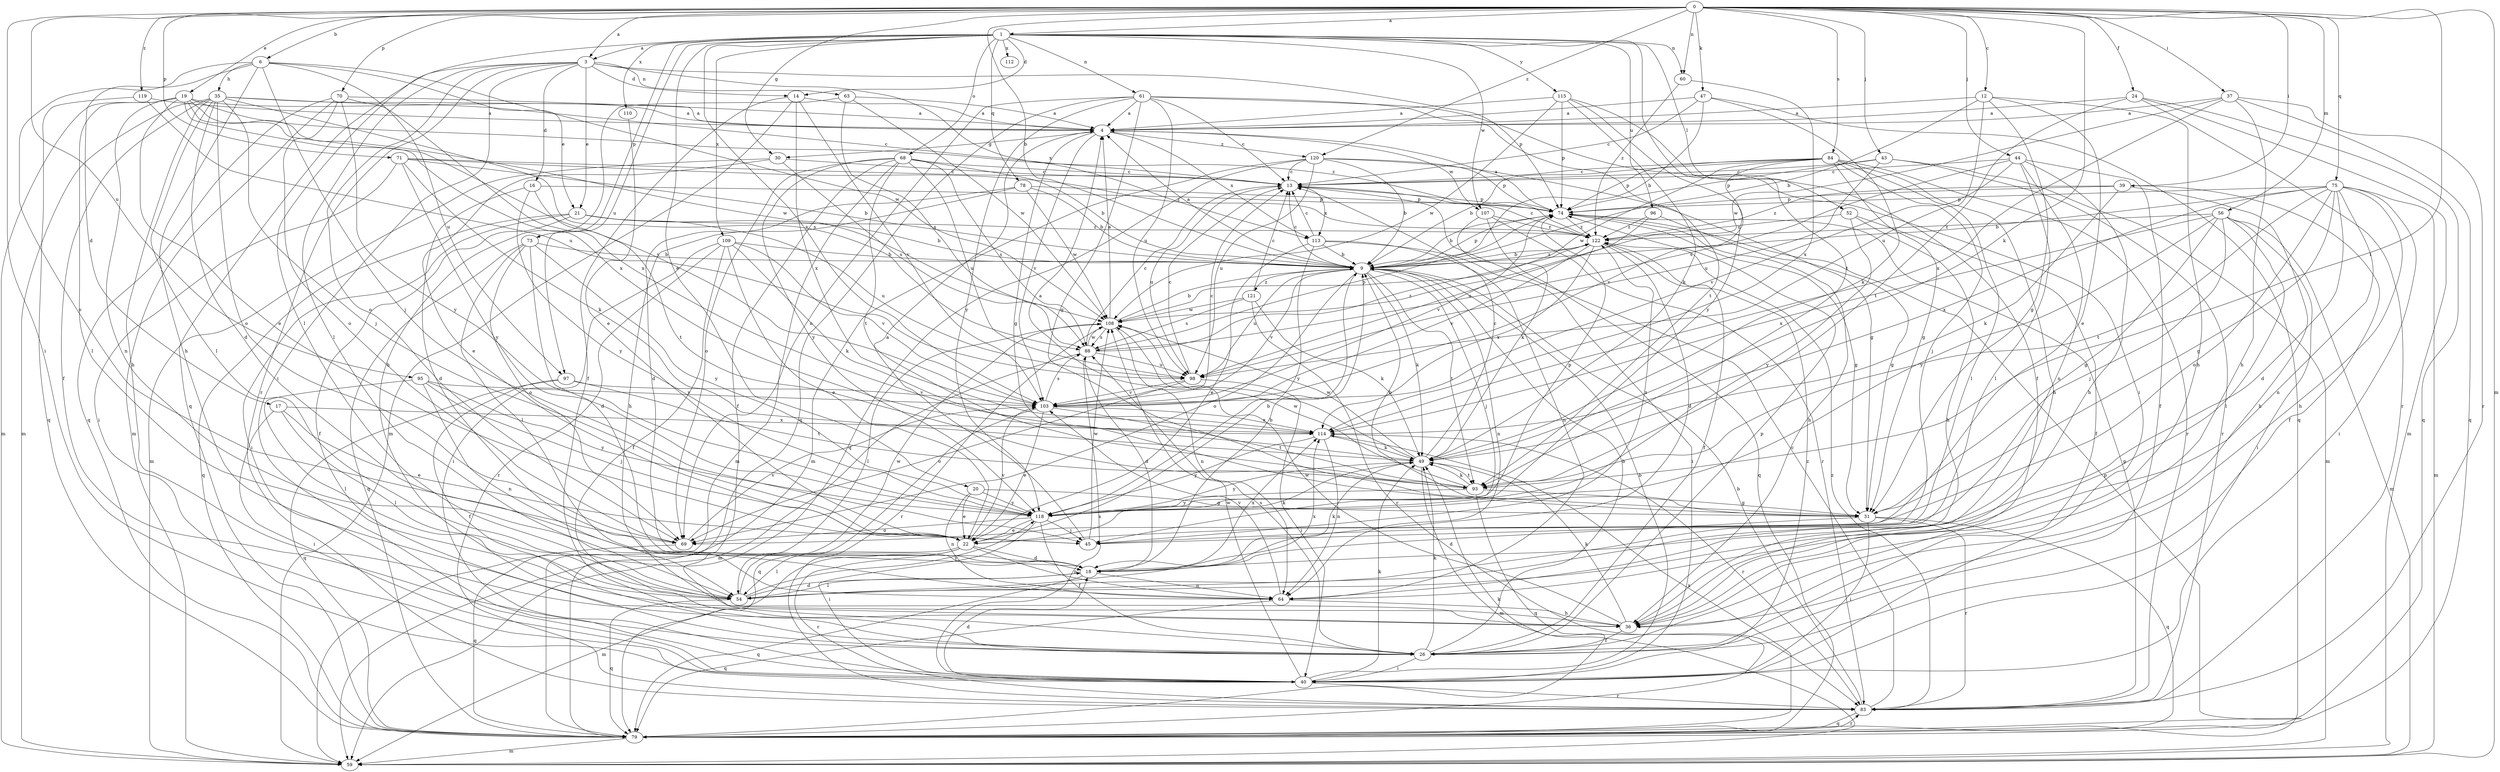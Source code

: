 strict digraph  {
0;
1;
3;
4;
6;
9;
12;
13;
14;
16;
17;
18;
19;
20;
21;
22;
24;
26;
30;
31;
35;
36;
37;
39;
40;
43;
44;
45;
47;
49;
52;
54;
56;
59;
60;
61;
63;
64;
68;
69;
70;
71;
73;
74;
75;
78;
79;
83;
84;
88;
93;
95;
96;
97;
98;
103;
107;
108;
109;
110;
112;
113;
114;
115;
118;
119;
120;
121;
122;
0 -> 1  [label=a];
0 -> 3  [label=a];
0 -> 6  [label=b];
0 -> 9  [label=b];
0 -> 12  [label=c];
0 -> 19  [label=e];
0 -> 24  [label=f];
0 -> 30  [label=g];
0 -> 37  [label=i];
0 -> 39  [label=i];
0 -> 40  [label=i];
0 -> 43  [label=j];
0 -> 44  [label=j];
0 -> 47  [label=k];
0 -> 49  [label=k];
0 -> 56  [label=m];
0 -> 59  [label=m];
0 -> 60  [label=n];
0 -> 70  [label=p];
0 -> 71  [label=p];
0 -> 75  [label=q];
0 -> 84  [label=s];
0 -> 93  [label=t];
0 -> 95  [label=u];
0 -> 119  [label=z];
0 -> 120  [label=z];
1 -> 3  [label=a];
1 -> 14  [label=d];
1 -> 20  [label=e];
1 -> 52  [label=l];
1 -> 54  [label=l];
1 -> 60  [label=n];
1 -> 61  [label=n];
1 -> 68  [label=o];
1 -> 73  [label=p];
1 -> 78  [label=q];
1 -> 93  [label=t];
1 -> 96  [label=u];
1 -> 97  [label=u];
1 -> 103  [label=v];
1 -> 107  [label=w];
1 -> 109  [label=x];
1 -> 110  [label=x];
1 -> 112  [label=x];
1 -> 115  [label=y];
3 -> 14  [label=d];
3 -> 16  [label=d];
3 -> 21  [label=e];
3 -> 40  [label=i];
3 -> 54  [label=l];
3 -> 63  [label=n];
3 -> 69  [label=o];
3 -> 74  [label=p];
3 -> 79  [label=q];
3 -> 83  [label=r];
3 -> 113  [label=x];
4 -> 30  [label=g];
4 -> 31  [label=g];
4 -> 103  [label=v];
4 -> 107  [label=w];
4 -> 113  [label=x];
4 -> 120  [label=z];
6 -> 17  [label=d];
6 -> 21  [label=e];
6 -> 35  [label=h];
6 -> 36  [label=h];
6 -> 45  [label=j];
6 -> 69  [label=o];
6 -> 97  [label=u];
6 -> 108  [label=w];
9 -> 4  [label=a];
9 -> 13  [label=c];
9 -> 45  [label=j];
9 -> 49  [label=k];
9 -> 64  [label=n];
9 -> 69  [label=o];
9 -> 74  [label=p];
9 -> 93  [label=t];
9 -> 98  [label=u];
9 -> 103  [label=v];
9 -> 121  [label=z];
9 -> 122  [label=z];
12 -> 4  [label=a];
12 -> 9  [label=b];
12 -> 22  [label=e];
12 -> 31  [label=g];
12 -> 36  [label=h];
12 -> 98  [label=u];
13 -> 74  [label=p];
13 -> 98  [label=u];
13 -> 113  [label=x];
14 -> 4  [label=a];
14 -> 26  [label=f];
14 -> 59  [label=m];
14 -> 103  [label=v];
14 -> 114  [label=x];
16 -> 18  [label=d];
16 -> 74  [label=p];
16 -> 93  [label=t];
16 -> 118  [label=y];
17 -> 22  [label=e];
17 -> 40  [label=i];
17 -> 54  [label=l];
17 -> 114  [label=x];
18 -> 9  [label=b];
18 -> 49  [label=k];
18 -> 54  [label=l];
18 -> 64  [label=n];
18 -> 79  [label=q];
18 -> 114  [label=x];
19 -> 4  [label=a];
19 -> 22  [label=e];
19 -> 54  [label=l];
19 -> 59  [label=m];
19 -> 64  [label=n];
19 -> 103  [label=v];
19 -> 108  [label=w];
19 -> 114  [label=x];
19 -> 122  [label=z];
20 -> 22  [label=e];
20 -> 31  [label=g];
20 -> 64  [label=n];
20 -> 118  [label=y];
21 -> 9  [label=b];
21 -> 26  [label=f];
21 -> 40  [label=i];
21 -> 79  [label=q];
21 -> 98  [label=u];
21 -> 122  [label=z];
22 -> 9  [label=b];
22 -> 18  [label=d];
22 -> 49  [label=k];
22 -> 54  [label=l];
22 -> 59  [label=m];
22 -> 64  [label=n];
22 -> 83  [label=r];
22 -> 103  [label=v];
24 -> 4  [label=a];
24 -> 59  [label=m];
24 -> 79  [label=q];
24 -> 83  [label=r];
24 -> 93  [label=t];
26 -> 9  [label=b];
26 -> 40  [label=i];
26 -> 49  [label=k];
26 -> 74  [label=p];
26 -> 88  [label=s];
30 -> 13  [label=c];
30 -> 22  [label=e];
30 -> 59  [label=m];
30 -> 88  [label=s];
31 -> 9  [label=b];
31 -> 18  [label=d];
31 -> 40  [label=i];
31 -> 79  [label=q];
31 -> 83  [label=r];
35 -> 4  [label=a];
35 -> 13  [label=c];
35 -> 18  [label=d];
35 -> 26  [label=f];
35 -> 36  [label=h];
35 -> 45  [label=j];
35 -> 54  [label=l];
35 -> 59  [label=m];
35 -> 69  [label=o];
35 -> 88  [label=s];
36 -> 26  [label=f];
36 -> 49  [label=k];
36 -> 108  [label=w];
37 -> 4  [label=a];
37 -> 36  [label=h];
37 -> 79  [label=q];
37 -> 83  [label=r];
37 -> 108  [label=w];
37 -> 114  [label=x];
39 -> 26  [label=f];
39 -> 36  [label=h];
39 -> 49  [label=k];
39 -> 74  [label=p];
39 -> 122  [label=z];
40 -> 9  [label=b];
40 -> 18  [label=d];
40 -> 49  [label=k];
40 -> 83  [label=r];
40 -> 88  [label=s];
40 -> 108  [label=w];
40 -> 122  [label=z];
43 -> 13  [label=c];
43 -> 59  [label=m];
43 -> 74  [label=p];
43 -> 83  [label=r];
43 -> 98  [label=u];
44 -> 13  [label=c];
44 -> 26  [label=f];
44 -> 36  [label=h];
44 -> 54  [label=l];
44 -> 64  [label=n];
44 -> 88  [label=s];
44 -> 103  [label=v];
45 -> 4  [label=a];
45 -> 108  [label=w];
45 -> 122  [label=z];
47 -> 4  [label=a];
47 -> 9  [label=b];
47 -> 13  [label=c];
47 -> 49  [label=k];
47 -> 79  [label=q];
49 -> 4  [label=a];
49 -> 13  [label=c];
49 -> 59  [label=m];
49 -> 93  [label=t];
49 -> 108  [label=w];
49 -> 118  [label=y];
52 -> 26  [label=f];
52 -> 36  [label=h];
52 -> 118  [label=y];
52 -> 122  [label=z];
54 -> 18  [label=d];
54 -> 79  [label=q];
54 -> 108  [label=w];
54 -> 114  [label=x];
54 -> 118  [label=y];
56 -> 31  [label=g];
56 -> 40  [label=i];
56 -> 45  [label=j];
56 -> 54  [label=l];
56 -> 59  [label=m];
56 -> 114  [label=x];
56 -> 118  [label=y];
56 -> 122  [label=z];
60 -> 114  [label=x];
60 -> 122  [label=z];
61 -> 4  [label=a];
61 -> 13  [label=c];
61 -> 31  [label=g];
61 -> 40  [label=i];
61 -> 69  [label=o];
61 -> 79  [label=q];
61 -> 93  [label=t];
61 -> 98  [label=u];
61 -> 118  [label=y];
63 -> 4  [label=a];
63 -> 36  [label=h];
63 -> 88  [label=s];
63 -> 108  [label=w];
64 -> 36  [label=h];
64 -> 79  [label=q];
64 -> 103  [label=v];
68 -> 9  [label=b];
68 -> 13  [label=c];
68 -> 26  [label=f];
68 -> 59  [label=m];
68 -> 69  [label=o];
68 -> 88  [label=s];
68 -> 93  [label=t];
68 -> 98  [label=u];
68 -> 118  [label=y];
69 -> 79  [label=q];
69 -> 103  [label=v];
70 -> 4  [label=a];
70 -> 59  [label=m];
70 -> 69  [label=o];
70 -> 79  [label=q];
70 -> 114  [label=x];
70 -> 118  [label=y];
71 -> 9  [label=b];
71 -> 13  [label=c];
71 -> 40  [label=i];
71 -> 49  [label=k];
71 -> 118  [label=y];
71 -> 122  [label=z];
73 -> 9  [label=b];
73 -> 18  [label=d];
73 -> 54  [label=l];
73 -> 69  [label=o];
73 -> 79  [label=q];
73 -> 118  [label=y];
74 -> 4  [label=a];
74 -> 9  [label=b];
74 -> 31  [label=g];
74 -> 36  [label=h];
74 -> 103  [label=v];
74 -> 122  [label=z];
75 -> 9  [label=b];
75 -> 18  [label=d];
75 -> 31  [label=g];
75 -> 36  [label=h];
75 -> 40  [label=i];
75 -> 59  [label=m];
75 -> 64  [label=n];
75 -> 69  [label=o];
75 -> 74  [label=p];
75 -> 93  [label=t];
75 -> 114  [label=x];
78 -> 9  [label=b];
78 -> 18  [label=d];
78 -> 36  [label=h];
78 -> 74  [label=p];
78 -> 108  [label=w];
79 -> 49  [label=k];
79 -> 59  [label=m];
79 -> 74  [label=p];
79 -> 83  [label=r];
79 -> 114  [label=x];
83 -> 9  [label=b];
83 -> 13  [label=c];
83 -> 74  [label=p];
83 -> 79  [label=q];
83 -> 122  [label=z];
84 -> 9  [label=b];
84 -> 13  [label=c];
84 -> 31  [label=g];
84 -> 36  [label=h];
84 -> 45  [label=j];
84 -> 54  [label=l];
84 -> 74  [label=p];
84 -> 83  [label=r];
84 -> 103  [label=v];
84 -> 108  [label=w];
88 -> 13  [label=c];
88 -> 18  [label=d];
88 -> 59  [label=m];
88 -> 74  [label=p];
88 -> 98  [label=u];
88 -> 108  [label=w];
88 -> 122  [label=z];
93 -> 31  [label=g];
93 -> 49  [label=k];
93 -> 79  [label=q];
93 -> 108  [label=w];
93 -> 118  [label=y];
95 -> 45  [label=j];
95 -> 54  [label=l];
95 -> 64  [label=n];
95 -> 103  [label=v];
95 -> 118  [label=y];
96 -> 31  [label=g];
96 -> 98  [label=u];
96 -> 122  [label=z];
97 -> 26  [label=f];
97 -> 79  [label=q];
97 -> 93  [label=t];
97 -> 103  [label=v];
98 -> 13  [label=c];
98 -> 40  [label=i];
98 -> 69  [label=o];
98 -> 103  [label=v];
103 -> 13  [label=c];
103 -> 22  [label=e];
103 -> 79  [label=q];
103 -> 88  [label=s];
103 -> 93  [label=t];
103 -> 114  [label=x];
107 -> 49  [label=k];
107 -> 79  [label=q];
107 -> 83  [label=r];
107 -> 122  [label=z];
108 -> 4  [label=a];
108 -> 9  [label=b];
108 -> 54  [label=l];
108 -> 64  [label=n];
108 -> 83  [label=r];
108 -> 88  [label=s];
109 -> 9  [label=b];
109 -> 22  [label=e];
109 -> 26  [label=f];
109 -> 40  [label=i];
109 -> 49  [label=k];
109 -> 83  [label=r];
109 -> 103  [label=v];
110 -> 22  [label=e];
113 -> 9  [label=b];
113 -> 13  [label=c];
113 -> 22  [label=e];
113 -> 40  [label=i];
113 -> 64  [label=n];
113 -> 118  [label=y];
114 -> 49  [label=k];
114 -> 64  [label=n];
114 -> 83  [label=r];
114 -> 118  [label=y];
115 -> 4  [label=a];
115 -> 26  [label=f];
115 -> 49  [label=k];
115 -> 74  [label=p];
115 -> 108  [label=w];
115 -> 118  [label=y];
118 -> 22  [label=e];
118 -> 26  [label=f];
118 -> 40  [label=i];
118 -> 45  [label=j];
118 -> 69  [label=o];
118 -> 74  [label=p];
119 -> 4  [label=a];
119 -> 79  [label=q];
119 -> 98  [label=u];
120 -> 9  [label=b];
120 -> 13  [label=c];
120 -> 31  [label=g];
120 -> 59  [label=m];
120 -> 74  [label=p];
120 -> 79  [label=q];
120 -> 98  [label=u];
121 -> 13  [label=c];
121 -> 49  [label=k];
121 -> 83  [label=r];
121 -> 88  [label=s];
121 -> 108  [label=w];
122 -> 9  [label=b];
122 -> 13  [label=c];
122 -> 18  [label=d];
122 -> 26  [label=f];
122 -> 103  [label=v];
122 -> 114  [label=x];
}
